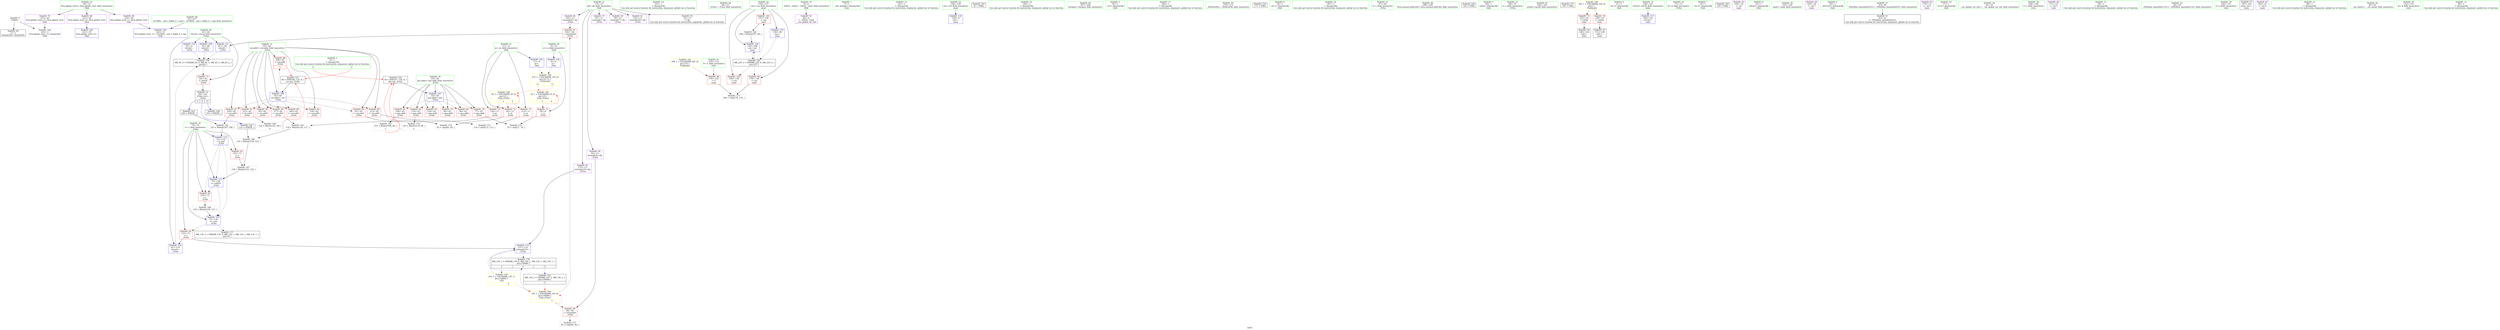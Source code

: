 digraph "SVFG" {
	label="SVFG";

	Node0x55e4abb919b0 [shape=record,color=grey,label="{NodeID: 0\nNullPtr}"];
	Node0x55e4abb919b0 -> Node0x55e4abba9040[style=solid];
	Node0x55e4abb919b0 -> Node0x55e4abba7fc0[style=solid];
	Node0x55e4abba8800 [shape=record,color=red,label="{NodeID: 97\n102\<--101\n\<--arrayidx8\n_Z1fxx\n}"];
	Node0x55e4abba8800 -> Node0x55e4abba8400[style=solid];
	Node0x55e4abba6000 [shape=record,color=green,label="{NodeID: 14\n131\<--1\n\<--dummyObj\nCan only get source location for instruction, argument, global var or function.}"];
	Node0x55e4abba8400 [shape=record,color=blue,label="{NodeID: 111\n61\<--102\nretval\<--\n_Z1fxx\n}"];
	Node0x55e4abba8400 -> Node0x55e4abbb65f0[style=dashed];
	Node0x55e4abba6dc0 [shape=record,color=green,label="{NodeID: 28\n56\<--57\n_Z1fxx\<--_Z1fxx_field_insensitive\n}"];
	Node0x55e4abba7980 [shape=record,color=green,label="{NodeID: 42\n156\<--157\ncas\<--cas_field_insensitive\nmain\n}"];
	Node0x55e4abba7980 -> Node0x55e4abba89a0[style=solid];
	Node0x55e4abba7980 -> Node0x55e4abba8a70[style=solid];
	Node0x55e4abba7980 -> Node0x55e4abba8b40[style=solid];
	Node0x55e4abba7980 -> Node0x55e4abbadb30[style=solid];
	Node0x55e4abba7980 -> Node0x55e4abbadc00[style=solid];
	Node0x55e4abbc4fd0 [shape=record,color=black,label="{NodeID: 222\n109 = PHI(58, )\n}"];
	Node0x55e4abbc4fd0 -> Node0x55e4abbb01f0[style=solid];
	Node0x55e4abba9680 [shape=record,color=purple,label="{NodeID: 56\n40\<--4\n\<--_ZStL8__ioinit\n__cxx_global_var_init\n}"];
	Node0x55e4abbaa240 [shape=record,color=purple,label="{NodeID: 70\n223\<--29\nllvm.global_ctors_2\<--llvm.global_ctors\nGlob }"];
	Node0x55e4abbaa240 -> Node0x55e4abba7fc0[style=solid];
	Node0x55e4abbb0970 [shape=record,color=grey,label="{NodeID: 167\n126 = Binary(125, 124, )\n}"];
	Node0x55e4abbb0970 -> Node0x55e4abba85a0[style=solid];
	Node0x55e4abbaadd0 [shape=record,color=red,label="{NodeID: 84\n81\<--65\n\<--cov.addr\n_Z1fxx\n}"];
	Node0x55e4abbaadd0 -> Node0x55e4abbb13f0[style=solid];
	Node0x55e4abba5100 [shape=record,color=green,label="{NodeID: 1\n7\<--1\n__dso_handle\<--dummyObj\nGlob }"];
	Node0x55e4abbb7ef0 [shape=record,color=black,label="{NodeID: 181\nMR_14V_2 = PHI(MR_14V_3, MR_14V_1, )\npts\{150000 \}\n|{<s0>11}}"];
	Node0x55e4abbb7ef0:s0 -> Node0x55e4abbb9870[style=dashed,color=red];
	Node0x55e4abba88d0 [shape=record,color=red,label="{NodeID: 98\n179\<--154\n\<--T\nmain\n}"];
	Node0x55e4abba88d0 -> Node0x55e4abbb1270[style=solid];
	Node0x55e4abba60c0 [shape=record,color=green,label="{NodeID: 15\n161\<--1\n\<--dummyObj\nCan only get source location for instruction, argument, global var or function.}"];
	Node0x55e4abba84d0 [shape=record,color=blue,label="{NodeID: 112\n73\<--110\nr\<--mul\n_Z1fxx\n}"];
	Node0x55e4abba84d0 -> Node0x55e4abbab520[style=dashed];
	Node0x55e4abba84d0 -> Node0x55e4abbab5f0[style=dashed];
	Node0x55e4abba84d0 -> Node0x55e4abba85a0[style=dashed];
	Node0x55e4abba84d0 -> Node0x55e4abba8670[style=dashed];
	Node0x55e4abba6ec0 [shape=record,color=green,label="{NodeID: 29\n61\<--62\nretval\<--retval_field_insensitive\n_Z1fxx\n}"];
	Node0x55e4abba6ec0 -> Node0x55e4abbaa820[style=solid];
	Node0x55e4abba6ec0 -> Node0x55e4abba8260[style=solid];
	Node0x55e4abba6ec0 -> Node0x55e4abba8330[style=solid];
	Node0x55e4abba6ec0 -> Node0x55e4abba8400[style=solid];
	Node0x55e4abba6ec0 -> Node0x55e4abbad8c0[style=solid];
	Node0x55e4abba7a50 [shape=record,color=green,label="{NodeID: 43\n158\<--159\nret\<--ret_field_insensitive\nmain\n}"];
	Node0x55e4abba7a50 -> Node0x55e4abbada60[style=solid];
	Node0x55e4abbc57c0 [shape=record,color=black,label="{NodeID: 223\n41 = PHI()\n}"];
	Node0x55e4abba9750 [shape=record,color=purple,label="{NodeID: 57\n91\<--13\narrayidx\<--dp\n_Z1fxx\n}"];
	Node0x55e4abbaa340 [shape=record,color=red,label="{NodeID: 71\n78\<--8\n\<--n\n_Z1fxx\n}"];
	Node0x55e4abbaa340 -> Node0x55e4abbb0f70[style=solid];
	Node0x55e4abbb0af0 [shape=record,color=grey,label="{NodeID: 168\n124 = Binary(118, 123, )\n}"];
	Node0x55e4abbb0af0 -> Node0x55e4abbb0970[style=solid];
	Node0x55e4abbaaea0 [shape=record,color=red,label="{NodeID: 85\n92\<--65\n\<--cov.addr\n_Z1fxx\n}"];
	Node0x55e4abba5190 [shape=record,color=green,label="{NodeID: 2\n9\<--1\n\<--dummyObj\nCan only get source location for instruction, argument, global var or function.|{<s0>11|<s1>11}}"];
	Node0x55e4abba5190:s0 -> Node0x55e4abbc5ed0[style=solid,color=red];
	Node0x55e4abba5190:s1 -> Node0x55e4abbc61e0[style=solid,color=red];
	Node0x55e4abbb83f0 [shape=record,color=black,label="{NodeID: 182\nMR_22V_3 = PHI(MR_22V_4, MR_22V_2, )\npts\{157 \}\n}"];
	Node0x55e4abbb83f0 -> Node0x55e4abba89a0[style=dashed];
	Node0x55e4abbb83f0 -> Node0x55e4abba8a70[style=dashed];
	Node0x55e4abbb83f0 -> Node0x55e4abba8b40[style=dashed];
	Node0x55e4abbb83f0 -> Node0x55e4abbadc00[style=dashed];
	Node0x55e4abba89a0 [shape=record,color=red,label="{NodeID: 99\n178\<--156\n\<--cas\nmain\n}"];
	Node0x55e4abba89a0 -> Node0x55e4abbb1270[style=solid];
	Node0x55e4abba61c0 [shape=record,color=green,label="{NodeID: 16\n185\<--1\n\<--dummyObj\nCan only get source location for instruction, argument, global var or function.}"];
	Node0x55e4abbabb10 [shape=record,color=yellow,style=double,label="{NodeID: 196\n27V_1 = ENCHI(MR_27V_0)\npts\{10 12 \}\nFun[main]|{<s0>11|<s1>11}}"];
	Node0x55e4abbabb10:s0 -> Node0x55e4abbb88f0[style=dashed,color=red];
	Node0x55e4abbabb10:s1 -> Node0x55e4abbb9410[style=dashed,color=red];
	Node0x55e4abba85a0 [shape=record,color=blue,label="{NodeID: 113\n73\<--126\nr\<--add16\n_Z1fxx\n}"];
	Node0x55e4abba85a0 -> Node0x55e4abbab5f0[style=dashed];
	Node0x55e4abba85a0 -> Node0x55e4abba8670[style=dashed];
	Node0x55e4abba6f90 [shape=record,color=green,label="{NodeID: 30\n63\<--64\npos.addr\<--pos.addr_field_insensitive\n_Z1fxx\n}"];
	Node0x55e4abba6f90 -> Node0x55e4abbaa8f0[style=solid];
	Node0x55e4abba6f90 -> Node0x55e4abbaa9c0[style=solid];
	Node0x55e4abba6f90 -> Node0x55e4abbaaa90[style=solid];
	Node0x55e4abba6f90 -> Node0x55e4abbaab60[style=solid];
	Node0x55e4abba6f90 -> Node0x55e4abbaac30[style=solid];
	Node0x55e4abba6f90 -> Node0x55e4abbaad00[style=solid];
	Node0x55e4abba6f90 -> Node0x55e4abba80c0[style=solid];
	Node0x55e4abba7b20 [shape=record,color=green,label="{NodeID: 44\n167\<--168\nfreopen\<--freopen_field_insensitive\n}"];
	Node0x55e4abbc5890 [shape=record,color=black,label="{NodeID: 224\n123 = PHI(58, )\n}"];
	Node0x55e4abbc5890 -> Node0x55e4abbb0af0[style=solid];
	Node0x55e4abba9820 [shape=record,color=purple,label="{NodeID: 58\n93\<--13\narrayidx4\<--dp\n_Z1fxx\n}"];
	Node0x55e4abba9820 -> Node0x55e4abba8730[style=solid];
	Node0x55e4abbaa410 [shape=record,color=red,label="{NodeID: 72\n82\<--11\n\<--m\n_Z1fxx\n}"];
	Node0x55e4abbaa410 -> Node0x55e4abbb13f0[style=solid];
	Node0x55e4abbb0c70 [shape=record,color=grey,label="{NodeID: 169\n122 = Binary(121, 86, )\n|{<s0>4}}"];
	Node0x55e4abbb0c70:s0 -> Node0x55e4abbc61e0[style=solid,color=red];
	Node0x55e4abbaaf70 [shape=record,color=red,label="{NodeID: 86\n100\<--65\n\<--cov.addr\n_Z1fxx\n}"];
	Node0x55e4abba5220 [shape=record,color=green,label="{NodeID: 3\n16\<--1\n.str\<--dummyObj\nGlob }"];
	Node0x55e4abbb88f0 [shape=record,color=yellow,style=double,label="{NodeID: 183\n2V_1 = ENCHI(MR_2V_0)\npts\{10 \}\nFun[_Z1fxx]|{|<s1>3|<s2>4}}"];
	Node0x55e4abbb88f0 -> Node0x55e4abbaa340[style=dashed];
	Node0x55e4abbb88f0:s1 -> Node0x55e4abbb88f0[style=dashed,color=red];
	Node0x55e4abbb88f0:s2 -> Node0x55e4abbb88f0[style=dashed,color=red];
	Node0x55e4abba8a70 [shape=record,color=red,label="{NodeID: 100\n190\<--156\n\<--cas\nmain\n}"];
	Node0x55e4abba62c0 [shape=record,color=green,label="{NodeID: 17\n186\<--1\n\<--dummyObj\nCan only get source location for instruction, argument, global var or function.}"];
	Node0x55e4abba8670 [shape=record,color=blue,label="{NodeID: 114\n73\<--130\nr\<--rem\n_Z1fxx\n}"];
	Node0x55e4abba8670 -> Node0x55e4abbab6c0[style=dashed];
	Node0x55e4abba8670 -> Node0x55e4abbb6af0[style=dashed];
	Node0x55e4abba7060 [shape=record,color=green,label="{NodeID: 31\n65\<--66\ncov.addr\<--cov.addr_field_insensitive\n_Z1fxx\n}"];
	Node0x55e4abba7060 -> Node0x55e4abbaadd0[style=solid];
	Node0x55e4abba7060 -> Node0x55e4abbaaea0[style=solid];
	Node0x55e4abba7060 -> Node0x55e4abbaaf70[style=solid];
	Node0x55e4abba7060 -> Node0x55e4abbab040[style=solid];
	Node0x55e4abba7060 -> Node0x55e4abbab110[style=solid];
	Node0x55e4abba7060 -> Node0x55e4abbab1e0[style=solid];
	Node0x55e4abba7060 -> Node0x55e4abbab2b0[style=solid];
	Node0x55e4abba7060 -> Node0x55e4abbab380[style=solid];
	Node0x55e4abba7060 -> Node0x55e4abbab450[style=solid];
	Node0x55e4abba7060 -> Node0x55e4abba8190[style=solid];
	Node0x55e4abba7c20 [shape=record,color=green,label="{NodeID: 45\n174\<--175\n_ZNSirsERx\<--_ZNSirsERx_field_insensitive\n}"];
	Node0x55e4abbc59c0 [shape=record,color=black,label="{NodeID: 225\n173 = PHI()\n}"];
	Node0x55e4abba98f0 [shape=record,color=purple,label="{NodeID: 59\n99\<--13\narrayidx7\<--dp\n_Z1fxx\n}"];
	Node0x55e4abbaa4e0 [shape=record,color=red,label="{NodeID: 73\n113\<--11\n\<--m\n_Z1fxx\n}"];
	Node0x55e4abbaa4e0 -> Node0x55e4abbb10f0[style=solid];
	Node0x55e4abbb0df0 [shape=record,color=grey,label="{NodeID: 170\n120 = Binary(119, 86, )\n|{<s0>4}}"];
	Node0x55e4abbb0df0:s0 -> Node0x55e4abbc5ed0[style=solid,color=red];
	Node0x55e4abbab040 [shape=record,color=red,label="{NodeID: 87\n105\<--65\n\<--cov.addr\n_Z1fxx\n}"];
	Node0x55e4abbab040 -> Node0x55e4abbb01f0[style=solid];
	Node0x55e4abba52b0 [shape=record,color=green,label="{NodeID: 4\n18\<--1\n.str.1\<--dummyObj\nGlob }"];
	Node0x55e4abbb9410 [shape=record,color=yellow,style=double,label="{NodeID: 184\n4V_1 = ENCHI(MR_4V_0)\npts\{12 \}\nFun[_Z1fxx]|{|<s3>3|<s4>4}}"];
	Node0x55e4abbb9410 -> Node0x55e4abbaa410[style=dashed];
	Node0x55e4abbb9410 -> Node0x55e4abbaa4e0[style=dashed];
	Node0x55e4abbb9410 -> Node0x55e4abbaa5b0[style=dashed];
	Node0x55e4abbb9410:s3 -> Node0x55e4abbb9410[style=dashed,color=red];
	Node0x55e4abbb9410:s4 -> Node0x55e4abbb9410[style=dashed,color=red];
	Node0x55e4abba8b40 [shape=record,color=red,label="{NodeID: 101\n197\<--156\n\<--cas\nmain\n}"];
	Node0x55e4abba8b40 -> Node0x55e4abbb04f0[style=solid];
	Node0x55e4abba63c0 [shape=record,color=green,label="{NodeID: 18\n187\<--1\n\<--dummyObj\nCan only get source location for instruction, argument, global var or function.}"];
	Node0x55e4abbad7f0 [shape=record,color=blue,label="{NodeID: 115\n137\<--133\narrayidx19\<--\n_Z1fxx\n}"];
	Node0x55e4abbad7f0 -> Node0x55e4abbb6ff0[style=dashed];
	Node0x55e4abba7130 [shape=record,color=green,label="{NodeID: 32\n67\<--68\ni\<--i_field_insensitive\n_Z1fxx\n}"];
	Node0x55e4abba7d20 [shape=record,color=green,label="{NodeID: 46\n188\<--189\nllvm.memset.p0i8.i64\<--llvm.memset.p0i8.i64_field_insensitive\n}"];
	Node0x55e4abbc5a90 [shape=record,color=black,label="{NodeID: 226\n182 = PHI()\n}"];
	Node0x55e4abba99c0 [shape=record,color=purple,label="{NodeID: 60\n101\<--13\narrayidx8\<--dp\n_Z1fxx\n}"];
	Node0x55e4abba99c0 -> Node0x55e4abba8800[style=solid];
	Node0x55e4abbaa5b0 [shape=record,color=red,label="{NodeID: 74\n116\<--11\n\<--m\n_Z1fxx\n}"];
	Node0x55e4abbaa5b0 -> Node0x55e4abbb0670[style=solid];
	Node0x55e4abbb0f70 [shape=record,color=grey,label="{NodeID: 171\n79 = cmp(77, 78, )\n}"];
	Node0x55e4abbab110 [shape=record,color=red,label="{NodeID: 88\n108\<--65\n\<--cov.addr\n_Z1fxx\n|{<s0>3}}"];
	Node0x55e4abbab110:s0 -> Node0x55e4abbc61e0[style=solid,color=red];
	Node0x55e4abba5af0 [shape=record,color=green,label="{NodeID: 5\n20\<--1\nstdin\<--dummyObj\nGlob }"];
	Node0x55e4abba8c10 [shape=record,color=blue,label="{NodeID: 102\n8\<--9\nn\<--\nGlob }"];
	Node0x55e4abba8c10 -> Node0x55e4abbabb10[style=dashed];
	Node0x55e4abba64c0 [shape=record,color=green,label="{NodeID: 19\n4\<--6\n_ZStL8__ioinit\<--_ZStL8__ioinit_field_insensitive\nGlob }"];
	Node0x55e4abba64c0 -> Node0x55e4abba9680[style=solid];
	Node0x55e4abbad8c0 [shape=record,color=blue,label="{NodeID: 116\n61\<--133\nretval\<--\n_Z1fxx\n}"];
	Node0x55e4abbad8c0 -> Node0x55e4abbb65f0[style=dashed];
	Node0x55e4abba7200 [shape=record,color=green,label="{NodeID: 33\n69\<--70\nj\<--j_field_insensitive\n_Z1fxx\n}"];
	Node0x55e4abba7e20 [shape=record,color=green,label="{NodeID: 47\n194\<--195\nprintf\<--printf_field_insensitive\n}"];
	Node0x55e4abbc5b60 [shape=record,color=black,label="{NodeID: 227\n183 = PHI()\n}"];
	Node0x55e4abba9a90 [shape=record,color=purple,label="{NodeID: 61\n135\<--13\narrayidx18\<--dp\n_Z1fxx\n}"];
	Node0x55e4abbaa680 [shape=record,color=red,label="{NodeID: 75\n163\<--20\n\<--stdin\nmain\n}"];
	Node0x55e4abbaa680 -> Node0x55e4abba94e0[style=solid];
	Node0x55e4abbb10f0 [shape=record,color=grey,label="{NodeID: 172\n114 = cmp(112, 113, )\n}"];
	Node0x55e4abbab1e0 [shape=record,color=red,label="{NodeID: 89\n112\<--65\n\<--cov.addr\n_Z1fxx\n}"];
	Node0x55e4abbab1e0 -> Node0x55e4abbb10f0[style=solid];
	Node0x55e4abba5b80 [shape=record,color=green,label="{NodeID: 6\n21\<--1\n.str.2\<--dummyObj\nGlob }"];
	Node0x55e4abba8d10 [shape=record,color=blue,label="{NodeID: 103\n11\<--9\nm\<--\nGlob }"];
	Node0x55e4abba8d10 -> Node0x55e4abbabb10[style=dashed];
	Node0x55e4abba65c0 [shape=record,color=green,label="{NodeID: 20\n8\<--10\nn\<--n_field_insensitive\nGlob }"];
	Node0x55e4abba65c0 -> Node0x55e4abbaa340[style=solid];
	Node0x55e4abba65c0 -> Node0x55e4abba8c10[style=solid];
	Node0x55e4abbad990 [shape=record,color=blue,label="{NodeID: 117\n146\<--161\nretval\<--\nmain\n}"];
	Node0x55e4abba72d0 [shape=record,color=green,label="{NodeID: 34\n71\<--72\nk\<--k_field_insensitive\n_Z1fxx\n}"];
	Node0x55e4abba8f40 [shape=record,color=green,label="{NodeID: 48\n31\<--217\n_GLOBAL__sub_I_Sakib_0_1.cpp\<--_GLOBAL__sub_I_Sakib_0_1.cpp_field_insensitive\n}"];
	Node0x55e4abba8f40 -> Node0x55e4abba7ef0[style=solid];
	Node0x55e4abbc5c30 [shape=record,color=black,label="{NodeID: 228\n191 = PHI(58, )\n}"];
	Node0x55e4abba9b60 [shape=record,color=purple,label="{NodeID: 62\n137\<--13\narrayidx19\<--dp\n_Z1fxx\n}"];
	Node0x55e4abba9b60 -> Node0x55e4abbad7f0[style=solid];
	Node0x55e4abbaa750 [shape=record,color=red,label="{NodeID: 76\n169\<--25\n\<--stdout\nmain\n}"];
	Node0x55e4abbaa750 -> Node0x55e4abba95b0[style=solid];
	Node0x55e4abbb1270 [shape=record,color=grey,label="{NodeID: 173\n180 = cmp(178, 179, )\n}"];
	Node0x55e4abbab2b0 [shape=record,color=red,label="{NodeID: 90\n117\<--65\n\<--cov.addr\n_Z1fxx\n}"];
	Node0x55e4abbab2b0 -> Node0x55e4abbb0670[style=solid];
	Node0x55e4abba5c10 [shape=record,color=green,label="{NodeID: 7\n23\<--1\n.str.3\<--dummyObj\nGlob }"];
	Node0x55e4abba8e10 [shape=record,color=blue,label="{NodeID: 104\n221\<--30\nllvm.global_ctors_0\<--\nGlob }"];
	Node0x55e4abba66c0 [shape=record,color=green,label="{NodeID: 21\n11\<--12\nm\<--m_field_insensitive\nGlob }"];
	Node0x55e4abba66c0 -> Node0x55e4abbaa410[style=solid];
	Node0x55e4abba66c0 -> Node0x55e4abbaa4e0[style=solid];
	Node0x55e4abba66c0 -> Node0x55e4abbaa5b0[style=solid];
	Node0x55e4abba66c0 -> Node0x55e4abba8d10[style=solid];
	Node0x55e4abbada60 [shape=record,color=blue,label="{NodeID: 118\n158\<--9\nret\<--\nmain\n}"];
	Node0x55e4abba73a0 [shape=record,color=green,label="{NodeID: 35\n73\<--74\nr\<--r_field_insensitive\n_Z1fxx\n}"];
	Node0x55e4abba73a0 -> Node0x55e4abbab520[style=solid];
	Node0x55e4abba73a0 -> Node0x55e4abbab5f0[style=solid];
	Node0x55e4abba73a0 -> Node0x55e4abbab6c0[style=solid];
	Node0x55e4abba73a0 -> Node0x55e4abba84d0[style=solid];
	Node0x55e4abba73a0 -> Node0x55e4abba85a0[style=solid];
	Node0x55e4abba73a0 -> Node0x55e4abba8670[style=solid];
	Node0x55e4abba9040 [shape=record,color=black,label="{NodeID: 49\n2\<--3\ndummyVal\<--dummyVal\n}"];
	Node0x55e4abbc5e00 [shape=record,color=black,label="{NodeID: 229\n193 = PHI()\n}"];
	Node0x55e4abba9c30 [shape=record,color=purple,label="{NodeID: 63\n164\<--16\n\<--.str\nmain\n}"];
	Node0x55e4abbaa820 [shape=record,color=red,label="{NodeID: 77\n141\<--61\n\<--retval\n_Z1fxx\n}"];
	Node0x55e4abbaa820 -> Node0x55e4abba9340[style=solid];
	Node0x55e4abbb13f0 [shape=record,color=grey,label="{NodeID: 174\n83 = cmp(81, 82, )\n}"];
	Node0x55e4abbab380 [shape=record,color=red,label="{NodeID: 91\n121\<--65\n\<--cov.addr\n_Z1fxx\n}"];
	Node0x55e4abbab380 -> Node0x55e4abbb0c70[style=solid];
	Node0x55e4abba5ca0 [shape=record,color=green,label="{NodeID: 8\n25\<--1\nstdout\<--dummyObj\nGlob }"];
	Node0x55e4abba7ef0 [shape=record,color=blue,label="{NodeID: 105\n222\<--31\nllvm.global_ctors_1\<--_GLOBAL__sub_I_Sakib_0_1.cpp\nGlob }"];
	Node0x55e4abba67c0 [shape=record,color=green,label="{NodeID: 22\n13\<--15\ndp\<--dp_field_insensitive\nGlob }"];
	Node0x55e4abba67c0 -> Node0x55e4abba9140[style=solid];
	Node0x55e4abba67c0 -> Node0x55e4abba9750[style=solid];
	Node0x55e4abba67c0 -> Node0x55e4abba9820[style=solid];
	Node0x55e4abba67c0 -> Node0x55e4abba98f0[style=solid];
	Node0x55e4abba67c0 -> Node0x55e4abba99c0[style=solid];
	Node0x55e4abba67c0 -> Node0x55e4abba9a90[style=solid];
	Node0x55e4abba67c0 -> Node0x55e4abba9b60[style=solid];
	Node0x55e4abbadb30 [shape=record,color=blue,label="{NodeID: 119\n156\<--86\ncas\<--\nmain\n}"];
	Node0x55e4abbadb30 -> Node0x55e4abbb83f0[style=dashed];
	Node0x55e4abba7470 [shape=record,color=green,label="{NodeID: 36\n143\<--144\nmain\<--main_field_insensitive\n}"];
	Node0x55e4abba9140 [shape=record,color=black,label="{NodeID: 50\n14\<--13\n\<--dp\nCan only get source location for instruction, argument, global var or function.}"];
	Node0x55e4abbc5ed0 [shape=record,color=black,label="{NodeID: 230\n59 = PHI(107, 120, 9, )\n0th arg _Z1fxx }"];
	Node0x55e4abbc5ed0 -> Node0x55e4abba80c0[style=solid];
	Node0x55e4abba9d00 [shape=record,color=purple,label="{NodeID: 64\n165\<--18\n\<--.str.1\nmain\n}"];
	Node0x55e4abbaa8f0 [shape=record,color=red,label="{NodeID: 78\n77\<--63\n\<--pos.addr\n_Z1fxx\n}"];
	Node0x55e4abbaa8f0 -> Node0x55e4abbb0f70[style=solid];
	Node0x55e4abbb1570 [shape=record,color=grey,label="{NodeID: 175\n95 = cmp(94, 96, )\n}"];
	Node0x55e4abbab450 [shape=record,color=red,label="{NodeID: 92\n136\<--65\n\<--cov.addr\n_Z1fxx\n}"];
	Node0x55e4abba5d30 [shape=record,color=green,label="{NodeID: 9\n26\<--1\n_ZSt3cin\<--dummyObj\nGlob }"];
	Node0x55e4abbb9870 [shape=record,color=yellow,style=double,label="{NodeID: 189\n14V_1 = ENCHI(MR_14V_0)\npts\{150000 \}\nFun[_Z1fxx]|{|<s3>3}}"];
	Node0x55e4abbb9870 -> Node0x55e4abba8730[style=dashed];
	Node0x55e4abbb9870 -> Node0x55e4abba8800[style=dashed];
	Node0x55e4abbb9870 -> Node0x55e4abbb6ff0[style=dashed];
	Node0x55e4abbb9870:s3 -> Node0x55e4abbb9870[style=dashed,color=red];
	Node0x55e4abba7fc0 [shape=record,color=blue, style = dotted,label="{NodeID: 106\n223\<--3\nllvm.global_ctors_2\<--dummyVal\nGlob }"];
	Node0x55e4abba68c0 [shape=record,color=green,label="{NodeID: 23\n29\<--33\nllvm.global_ctors\<--llvm.global_ctors_field_insensitive\nGlob }"];
	Node0x55e4abba68c0 -> Node0x55e4abbaa040[style=solid];
	Node0x55e4abba68c0 -> Node0x55e4abbaa140[style=solid];
	Node0x55e4abba68c0 -> Node0x55e4abbaa240[style=solid];
	Node0x55e4abbadc00 [shape=record,color=blue,label="{NodeID: 120\n156\<--198\ncas\<--inc\nmain\n}"];
	Node0x55e4abbadc00 -> Node0x55e4abbb83f0[style=dashed];
	Node0x55e4abba7570 [shape=record,color=green,label="{NodeID: 37\n146\<--147\nretval\<--retval_field_insensitive\nmain\n}"];
	Node0x55e4abba7570 -> Node0x55e4abbad990[style=solid];
	Node0x55e4abba9240 [shape=record,color=black,label="{NodeID: 51\n42\<--43\n\<--_ZNSt8ios_base4InitD1Ev\nCan only get source location for instruction, argument, global var or function.}"];
	Node0x55e4abbc61e0 [shape=record,color=black,label="{NodeID: 231\n60 = PHI(108, 122, 9, )\n1st arg _Z1fxx }"];
	Node0x55e4abbc61e0 -> Node0x55e4abba8190[style=solid];
	Node0x55e4abba9dd0 [shape=record,color=purple,label="{NodeID: 65\n170\<--21\n\<--.str.2\nmain\n}"];
	Node0x55e4abbb01f0 [shape=record,color=grey,label="{NodeID: 162\n110 = Binary(105, 109, )\n}"];
	Node0x55e4abbb01f0 -> Node0x55e4abba84d0[style=solid];
	Node0x55e4abbaa9c0 [shape=record,color=red,label="{NodeID: 79\n90\<--63\n\<--pos.addr\n_Z1fxx\n}"];
	Node0x55e4abbb65f0 [shape=record,color=black,label="{NodeID: 176\nMR_6V_4 = PHI(MR_6V_6, MR_6V_3, MR_6V_5, MR_6V_2, )\npts\{62 \}\n}"];
	Node0x55e4abbb65f0 -> Node0x55e4abbaa820[style=dashed];
	Node0x55e4abbab520 [shape=record,color=red,label="{NodeID: 93\n125\<--73\n\<--r\n_Z1fxx\n}"];
	Node0x55e4abbab520 -> Node0x55e4abbb0970[style=solid];
	Node0x55e4abba5dc0 [shape=record,color=green,label="{NodeID: 10\n27\<--1\n.str.4\<--dummyObj\nGlob }"];
	Node0x55e4abbb9950 [shape=record,color=yellow,style=double,label="{NodeID: 190\n16V_1 = ENCHI(MR_16V_0)\npts\{1 \}\nFun[main]}"];
	Node0x55e4abbb9950 -> Node0x55e4abbaa680[style=dashed];
	Node0x55e4abbb9950 -> Node0x55e4abbaa750[style=dashed];
	Node0x55e4abba80c0 [shape=record,color=blue,label="{NodeID: 107\n63\<--59\npos.addr\<--pos\n_Z1fxx\n}"];
	Node0x55e4abba80c0 -> Node0x55e4abbaa8f0[style=dashed];
	Node0x55e4abba80c0 -> Node0x55e4abbaa9c0[style=dashed];
	Node0x55e4abba80c0 -> Node0x55e4abbaaa90[style=dashed];
	Node0x55e4abba80c0 -> Node0x55e4abbaab60[style=dashed];
	Node0x55e4abba80c0 -> Node0x55e4abbaac30[style=dashed];
	Node0x55e4abba80c0 -> Node0x55e4abbaad00[style=dashed];
	Node0x55e4abba69c0 [shape=record,color=green,label="{NodeID: 24\n34\<--35\n__cxx_global_var_init\<--__cxx_global_var_init_field_insensitive\n}"];
	Node0x55e4abba7640 [shape=record,color=green,label="{NodeID: 38\n148\<--149\ni\<--i_field_insensitive\nmain\n}"];
	Node0x55e4abba9340 [shape=record,color=black,label="{NodeID: 52\n58\<--141\n_Z1fxx_ret\<--\n_Z1fxx\n|{<s0>3|<s1>4|<s2>11}}"];
	Node0x55e4abba9340:s0 -> Node0x55e4abbc4fd0[style=solid,color=blue];
	Node0x55e4abba9340:s1 -> Node0x55e4abbc5890[style=solid,color=blue];
	Node0x55e4abba9340:s2 -> Node0x55e4abbc5c30[style=solid,color=blue];
	Node0x55e4abba9ea0 [shape=record,color=purple,label="{NodeID: 66\n171\<--23\n\<--.str.3\nmain\n}"];
	Node0x55e4abbb0370 [shape=record,color=grey,label="{NodeID: 163\n107 = Binary(106, 86, )\n|{<s0>3}}"];
	Node0x55e4abbb0370:s0 -> Node0x55e4abbc5ed0[style=solid,color=red];
	Node0x55e4abbaaa90 [shape=record,color=red,label="{NodeID: 80\n98\<--63\n\<--pos.addr\n_Z1fxx\n}"];
	Node0x55e4abbb6af0 [shape=record,color=black,label="{NodeID: 177\nMR_12V_2 = PHI(MR_12V_6, MR_12V_1, MR_12V_1, MR_12V_1, )\npts\{74 \}\n}"];
	Node0x55e4abbab5f0 [shape=record,color=red,label="{NodeID: 94\n129\<--73\n\<--r\n_Z1fxx\n}"];
	Node0x55e4abbab5f0 -> Node0x55e4abbb07f0[style=solid];
	Node0x55e4abba5e50 [shape=record,color=green,label="{NodeID: 11\n30\<--1\n\<--dummyObj\nCan only get source location for instruction, argument, global var or function.}"];
	Node0x55e4abba8190 [shape=record,color=blue,label="{NodeID: 108\n65\<--60\ncov.addr\<--cov\n_Z1fxx\n}"];
	Node0x55e4abba8190 -> Node0x55e4abbaadd0[style=dashed];
	Node0x55e4abba8190 -> Node0x55e4abbaaea0[style=dashed];
	Node0x55e4abba8190 -> Node0x55e4abbaaf70[style=dashed];
	Node0x55e4abba8190 -> Node0x55e4abbab040[style=dashed];
	Node0x55e4abba8190 -> Node0x55e4abbab110[style=dashed];
	Node0x55e4abba8190 -> Node0x55e4abbab1e0[style=dashed];
	Node0x55e4abba8190 -> Node0x55e4abbab2b0[style=dashed];
	Node0x55e4abba8190 -> Node0x55e4abbab380[style=dashed];
	Node0x55e4abba8190 -> Node0x55e4abbab450[style=dashed];
	Node0x55e4abba6ac0 [shape=record,color=green,label="{NodeID: 25\n38\<--39\n_ZNSt8ios_base4InitC1Ev\<--_ZNSt8ios_base4InitC1Ev_field_insensitive\n}"];
	Node0x55e4abba7710 [shape=record,color=green,label="{NodeID: 39\n150\<--151\nj\<--j_field_insensitive\nmain\n}"];
	Node0x55e4abbbced0 [shape=record,color=yellow,style=double,label="{NodeID: 219\n14V_3 = CSCHI(MR_14V_1)\npts\{150000 \}\nCS[]|{|<s1>4}}"];
	Node0x55e4abbbced0 -> Node0x55e4abbad7f0[style=dashed];
	Node0x55e4abbbced0:s1 -> Node0x55e4abbb9870[style=dashed,color=red];
	Node0x55e4abba9410 [shape=record,color=black,label="{NodeID: 53\n145\<--161\nmain_ret\<--\nmain\n}"];
	Node0x55e4abba9f70 [shape=record,color=purple,label="{NodeID: 67\n192\<--27\n\<--.str.4\nmain\n}"];
	Node0x55e4abbb04f0 [shape=record,color=grey,label="{NodeID: 164\n198 = Binary(197, 86, )\n}"];
	Node0x55e4abbb04f0 -> Node0x55e4abbadc00[style=solid];
	Node0x55e4abbaab60 [shape=record,color=red,label="{NodeID: 81\n106\<--63\n\<--pos.addr\n_Z1fxx\n}"];
	Node0x55e4abbaab60 -> Node0x55e4abbb0370[style=solid];
	Node0x55e4abbb6ff0 [shape=record,color=black,label="{NodeID: 178\nMR_14V_2 = PHI(MR_14V_6, MR_14V_1, MR_14V_1, MR_14V_1, )\npts\{150000 \}\n|{<s0>3|<s1>4|<s2>11}}"];
	Node0x55e4abbb6ff0:s0 -> Node0x55e4abbbced0[style=dashed,color=blue];
	Node0x55e4abbb6ff0:s1 -> Node0x55e4abbad7f0[style=dashed,color=blue];
	Node0x55e4abbb6ff0:s2 -> Node0x55e4abbb7ef0[style=dashed,color=blue];
	Node0x55e4abbab6c0 [shape=record,color=red,label="{NodeID: 95\n133\<--73\n\<--r\n_Z1fxx\n}"];
	Node0x55e4abbab6c0 -> Node0x55e4abbad7f0[style=solid];
	Node0x55e4abbab6c0 -> Node0x55e4abbad8c0[style=solid];
	Node0x55e4abba5ee0 [shape=record,color=green,label="{NodeID: 12\n86\<--1\n\<--dummyObj\nCan only get source location for instruction, argument, global var or function.}"];
	Node0x55e4abbab790 [shape=record,color=yellow,style=double,label="{NodeID: 192\n20V_1 = ENCHI(MR_20V_0)\npts\{155 \}\nFun[main]}"];
	Node0x55e4abbab790 -> Node0x55e4abba88d0[style=dashed];
	Node0x55e4abba8260 [shape=record,color=blue,label="{NodeID: 109\n61\<--86\nretval\<--\n_Z1fxx\n}"];
	Node0x55e4abba8260 -> Node0x55e4abbb65f0[style=dashed];
	Node0x55e4abba6bc0 [shape=record,color=green,label="{NodeID: 26\n44\<--45\n__cxa_atexit\<--__cxa_atexit_field_insensitive\n}"];
	Node0x55e4abba77e0 [shape=record,color=green,label="{NodeID: 40\n152\<--153\nk\<--k_field_insensitive\nmain\n}"];
	Node0x55e4abba94e0 [shape=record,color=black,label="{NodeID: 54\n166\<--163\ncall\<--\nmain\n}"];
	Node0x55e4abbaa040 [shape=record,color=purple,label="{NodeID: 68\n221\<--29\nllvm.global_ctors_0\<--llvm.global_ctors\nGlob }"];
	Node0x55e4abbaa040 -> Node0x55e4abba8e10[style=solid];
	Node0x55e4abbb0670 [shape=record,color=grey,label="{NodeID: 165\n118 = Binary(116, 117, )\n}"];
	Node0x55e4abbb0670 -> Node0x55e4abbb0af0[style=solid];
	Node0x55e4abbaac30 [shape=record,color=red,label="{NodeID: 82\n119\<--63\n\<--pos.addr\n_Z1fxx\n}"];
	Node0x55e4abbaac30 -> Node0x55e4abbb0df0[style=solid];
	Node0x55e4abba8730 [shape=record,color=red,label="{NodeID: 96\n94\<--93\n\<--arrayidx4\n_Z1fxx\n}"];
	Node0x55e4abba8730 -> Node0x55e4abbb1570[style=solid];
	Node0x55e4abba5f70 [shape=record,color=green,label="{NodeID: 13\n96\<--1\n\<--dummyObj\nCan only get source location for instruction, argument, global var or function.}"];
	Node0x55e4abba8330 [shape=record,color=blue,label="{NodeID: 110\n61\<--9\nretval\<--\n_Z1fxx\n}"];
	Node0x55e4abba8330 -> Node0x55e4abbb65f0[style=dashed];
	Node0x55e4abba6cc0 [shape=record,color=green,label="{NodeID: 27\n43\<--49\n_ZNSt8ios_base4InitD1Ev\<--_ZNSt8ios_base4InitD1Ev_field_insensitive\n}"];
	Node0x55e4abba6cc0 -> Node0x55e4abba9240[style=solid];
	Node0x55e4abba78b0 [shape=record,color=green,label="{NodeID: 41\n154\<--155\nT\<--T_field_insensitive\nmain\n}"];
	Node0x55e4abba78b0 -> Node0x55e4abba88d0[style=solid];
	Node0x55e4abba95b0 [shape=record,color=black,label="{NodeID: 55\n172\<--169\ncall1\<--\nmain\n}"];
	Node0x55e4abbaa140 [shape=record,color=purple,label="{NodeID: 69\n222\<--29\nllvm.global_ctors_1\<--llvm.global_ctors\nGlob }"];
	Node0x55e4abbaa140 -> Node0x55e4abba7ef0[style=solid];
	Node0x55e4abbb07f0 [shape=record,color=grey,label="{NodeID: 166\n130 = Binary(129, 131, )\n}"];
	Node0x55e4abbb07f0 -> Node0x55e4abba8670[style=solid];
	Node0x55e4abbaad00 [shape=record,color=red,label="{NodeID: 83\n134\<--63\n\<--pos.addr\n_Z1fxx\n}"];
}
